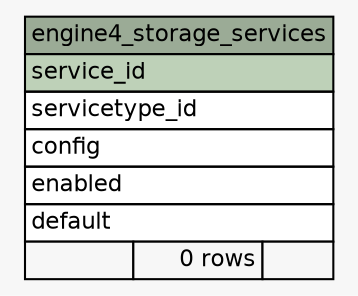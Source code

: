 // dot 2.38.0 on Windows 10 10.0
// SchemaSpy rev 590
digraph "engine4_storage_services" {
  graph [
    rankdir="RL"
    bgcolor="#f7f7f7"
    nodesep="0.18"
    ranksep="0.46"
    fontname="Helvetica"
    fontsize="11"
  ];
  node [
    fontname="Helvetica"
    fontsize="11"
    shape="plaintext"
  ];
  edge [
    arrowsize="0.8"
  ];
  "engine4_storage_services" [
    label=<
    <TABLE BORDER="0" CELLBORDER="1" CELLSPACING="0" BGCOLOR="#ffffff">
      <TR><TD COLSPAN="3" BGCOLOR="#9bab96" ALIGN="CENTER">engine4_storage_services</TD></TR>
      <TR><TD PORT="service_id" COLSPAN="3" BGCOLOR="#bed1b8" ALIGN="LEFT">service_id</TD></TR>
      <TR><TD PORT="servicetype_id" COLSPAN="3" ALIGN="LEFT">servicetype_id</TD></TR>
      <TR><TD PORT="config" COLSPAN="3" ALIGN="LEFT">config</TD></TR>
      <TR><TD PORT="enabled" COLSPAN="3" ALIGN="LEFT">enabled</TD></TR>
      <TR><TD PORT="default" COLSPAN="3" ALIGN="LEFT">default</TD></TR>
      <TR><TD ALIGN="LEFT" BGCOLOR="#f7f7f7">  </TD><TD ALIGN="RIGHT" BGCOLOR="#f7f7f7">0 rows</TD><TD ALIGN="RIGHT" BGCOLOR="#f7f7f7">  </TD></TR>
    </TABLE>>
    URL="tables/engine4_storage_services.html"
    tooltip="engine4_storage_services"
  ];
}
